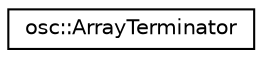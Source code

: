 digraph "Graphical Class Hierarchy"
{
 // LATEX_PDF_SIZE
  edge [fontname="Helvetica",fontsize="10",labelfontname="Helvetica",labelfontsize="10"];
  node [fontname="Helvetica",fontsize="10",shape=record];
  rankdir="LR";
  Node0 [label="osc::ArrayTerminator",height=0.2,width=0.4,color="black", fillcolor="white", style="filled",URL="$structosc_1_1ArrayTerminator.html",tooltip=" "];
}
